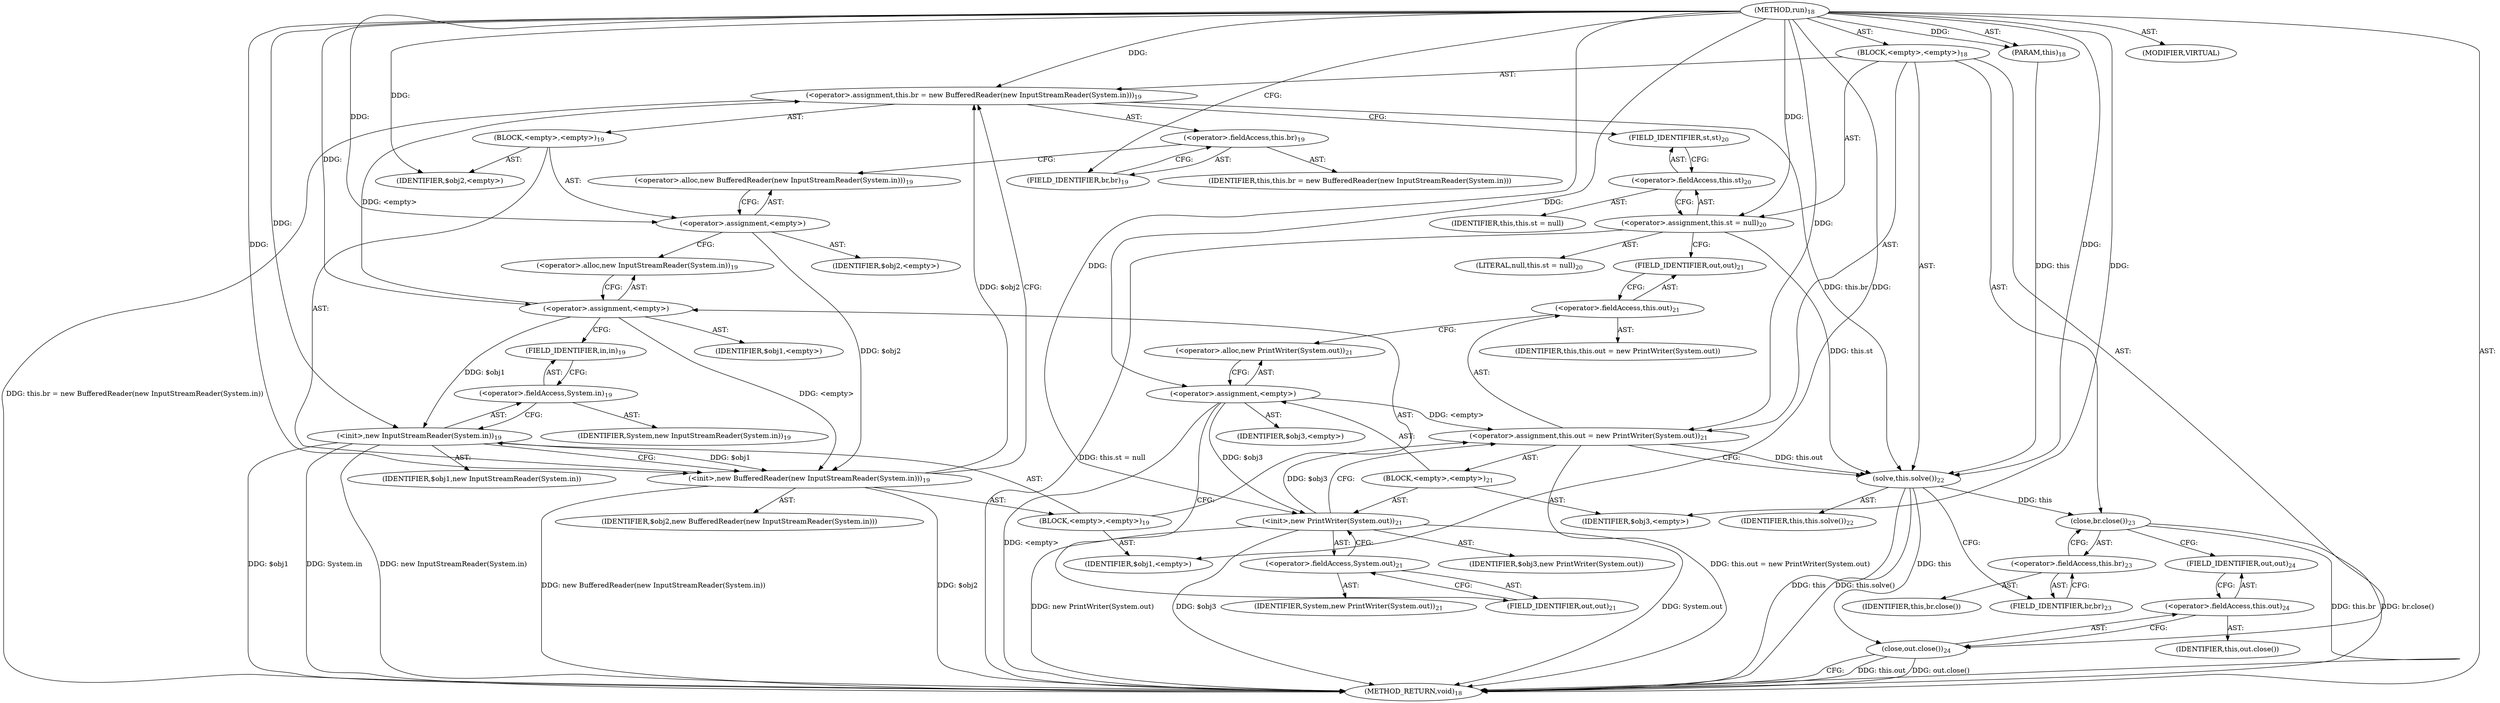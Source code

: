 digraph "run" {  
"48" [label = <(METHOD,run)<SUB>18</SUB>> ]
"4" [label = <(PARAM,this)<SUB>18</SUB>> ]
"49" [label = <(BLOCK,&lt;empty&gt;,&lt;empty&gt;)<SUB>18</SUB>> ]
"50" [label = <(&lt;operator&gt;.assignment,this.br = new BufferedReader(new InputStreamReader(System.in)))<SUB>19</SUB>> ]
"51" [label = <(&lt;operator&gt;.fieldAccess,this.br)<SUB>19</SUB>> ]
"52" [label = <(IDENTIFIER,this,this.br = new BufferedReader(new InputStreamReader(System.in)))> ]
"53" [label = <(FIELD_IDENTIFIER,br,br)<SUB>19</SUB>> ]
"54" [label = <(BLOCK,&lt;empty&gt;,&lt;empty&gt;)<SUB>19</SUB>> ]
"55" [label = <(&lt;operator&gt;.assignment,&lt;empty&gt;)> ]
"56" [label = <(IDENTIFIER,$obj2,&lt;empty&gt;)> ]
"57" [label = <(&lt;operator&gt;.alloc,new BufferedReader(new InputStreamReader(System.in)))<SUB>19</SUB>> ]
"58" [label = <(&lt;init&gt;,new BufferedReader(new InputStreamReader(System.in)))<SUB>19</SUB>> ]
"59" [label = <(IDENTIFIER,$obj2,new BufferedReader(new InputStreamReader(System.in)))> ]
"60" [label = <(BLOCK,&lt;empty&gt;,&lt;empty&gt;)<SUB>19</SUB>> ]
"61" [label = <(&lt;operator&gt;.assignment,&lt;empty&gt;)> ]
"62" [label = <(IDENTIFIER,$obj1,&lt;empty&gt;)> ]
"63" [label = <(&lt;operator&gt;.alloc,new InputStreamReader(System.in))<SUB>19</SUB>> ]
"64" [label = <(&lt;init&gt;,new InputStreamReader(System.in))<SUB>19</SUB>> ]
"65" [label = <(IDENTIFIER,$obj1,new InputStreamReader(System.in))> ]
"66" [label = <(&lt;operator&gt;.fieldAccess,System.in)<SUB>19</SUB>> ]
"67" [label = <(IDENTIFIER,System,new InputStreamReader(System.in))<SUB>19</SUB>> ]
"68" [label = <(FIELD_IDENTIFIER,in,in)<SUB>19</SUB>> ]
"69" [label = <(IDENTIFIER,$obj1,&lt;empty&gt;)> ]
"70" [label = <(IDENTIFIER,$obj2,&lt;empty&gt;)> ]
"71" [label = <(&lt;operator&gt;.assignment,this.st = null)<SUB>20</SUB>> ]
"72" [label = <(&lt;operator&gt;.fieldAccess,this.st)<SUB>20</SUB>> ]
"73" [label = <(IDENTIFIER,this,this.st = null)> ]
"74" [label = <(FIELD_IDENTIFIER,st,st)<SUB>20</SUB>> ]
"75" [label = <(LITERAL,null,this.st = null)<SUB>20</SUB>> ]
"76" [label = <(&lt;operator&gt;.assignment,this.out = new PrintWriter(System.out))<SUB>21</SUB>> ]
"77" [label = <(&lt;operator&gt;.fieldAccess,this.out)<SUB>21</SUB>> ]
"78" [label = <(IDENTIFIER,this,this.out = new PrintWriter(System.out))> ]
"79" [label = <(FIELD_IDENTIFIER,out,out)<SUB>21</SUB>> ]
"80" [label = <(BLOCK,&lt;empty&gt;,&lt;empty&gt;)<SUB>21</SUB>> ]
"81" [label = <(&lt;operator&gt;.assignment,&lt;empty&gt;)> ]
"82" [label = <(IDENTIFIER,$obj3,&lt;empty&gt;)> ]
"83" [label = <(&lt;operator&gt;.alloc,new PrintWriter(System.out))<SUB>21</SUB>> ]
"84" [label = <(&lt;init&gt;,new PrintWriter(System.out))<SUB>21</SUB>> ]
"85" [label = <(IDENTIFIER,$obj3,new PrintWriter(System.out))> ]
"86" [label = <(&lt;operator&gt;.fieldAccess,System.out)<SUB>21</SUB>> ]
"87" [label = <(IDENTIFIER,System,new PrintWriter(System.out))<SUB>21</SUB>> ]
"88" [label = <(FIELD_IDENTIFIER,out,out)<SUB>21</SUB>> ]
"89" [label = <(IDENTIFIER,$obj3,&lt;empty&gt;)> ]
"90" [label = <(solve,this.solve())<SUB>22</SUB>> ]
"3" [label = <(IDENTIFIER,this,this.solve())<SUB>22</SUB>> ]
"91" [label = <(close,br.close())<SUB>23</SUB>> ]
"92" [label = <(&lt;operator&gt;.fieldAccess,this.br)<SUB>23</SUB>> ]
"93" [label = <(IDENTIFIER,this,br.close())> ]
"94" [label = <(FIELD_IDENTIFIER,br,br)<SUB>23</SUB>> ]
"95" [label = <(close,out.close())<SUB>24</SUB>> ]
"96" [label = <(&lt;operator&gt;.fieldAccess,this.out)<SUB>24</SUB>> ]
"97" [label = <(IDENTIFIER,this,out.close())> ]
"98" [label = <(FIELD_IDENTIFIER,out,out)<SUB>24</SUB>> ]
"99" [label = <(MODIFIER,VIRTUAL)> ]
"100" [label = <(METHOD_RETURN,void)<SUB>18</SUB>> ]
  "48" -> "4"  [ label = "AST: "] 
  "48" -> "49"  [ label = "AST: "] 
  "48" -> "99"  [ label = "AST: "] 
  "48" -> "100"  [ label = "AST: "] 
  "49" -> "50"  [ label = "AST: "] 
  "49" -> "71"  [ label = "AST: "] 
  "49" -> "76"  [ label = "AST: "] 
  "49" -> "90"  [ label = "AST: "] 
  "49" -> "91"  [ label = "AST: "] 
  "49" -> "95"  [ label = "AST: "] 
  "50" -> "51"  [ label = "AST: "] 
  "50" -> "54"  [ label = "AST: "] 
  "51" -> "52"  [ label = "AST: "] 
  "51" -> "53"  [ label = "AST: "] 
  "54" -> "55"  [ label = "AST: "] 
  "54" -> "58"  [ label = "AST: "] 
  "54" -> "70"  [ label = "AST: "] 
  "55" -> "56"  [ label = "AST: "] 
  "55" -> "57"  [ label = "AST: "] 
  "58" -> "59"  [ label = "AST: "] 
  "58" -> "60"  [ label = "AST: "] 
  "60" -> "61"  [ label = "AST: "] 
  "60" -> "64"  [ label = "AST: "] 
  "60" -> "69"  [ label = "AST: "] 
  "61" -> "62"  [ label = "AST: "] 
  "61" -> "63"  [ label = "AST: "] 
  "64" -> "65"  [ label = "AST: "] 
  "64" -> "66"  [ label = "AST: "] 
  "66" -> "67"  [ label = "AST: "] 
  "66" -> "68"  [ label = "AST: "] 
  "71" -> "72"  [ label = "AST: "] 
  "71" -> "75"  [ label = "AST: "] 
  "72" -> "73"  [ label = "AST: "] 
  "72" -> "74"  [ label = "AST: "] 
  "76" -> "77"  [ label = "AST: "] 
  "76" -> "80"  [ label = "AST: "] 
  "77" -> "78"  [ label = "AST: "] 
  "77" -> "79"  [ label = "AST: "] 
  "80" -> "81"  [ label = "AST: "] 
  "80" -> "84"  [ label = "AST: "] 
  "80" -> "89"  [ label = "AST: "] 
  "81" -> "82"  [ label = "AST: "] 
  "81" -> "83"  [ label = "AST: "] 
  "84" -> "85"  [ label = "AST: "] 
  "84" -> "86"  [ label = "AST: "] 
  "86" -> "87"  [ label = "AST: "] 
  "86" -> "88"  [ label = "AST: "] 
  "90" -> "3"  [ label = "AST: "] 
  "91" -> "92"  [ label = "AST: "] 
  "92" -> "93"  [ label = "AST: "] 
  "92" -> "94"  [ label = "AST: "] 
  "95" -> "96"  [ label = "AST: "] 
  "96" -> "97"  [ label = "AST: "] 
  "96" -> "98"  [ label = "AST: "] 
  "50" -> "74"  [ label = "CFG: "] 
  "71" -> "79"  [ label = "CFG: "] 
  "76" -> "90"  [ label = "CFG: "] 
  "90" -> "94"  [ label = "CFG: "] 
  "91" -> "98"  [ label = "CFG: "] 
  "95" -> "100"  [ label = "CFG: "] 
  "51" -> "57"  [ label = "CFG: "] 
  "72" -> "71"  [ label = "CFG: "] 
  "77" -> "83"  [ label = "CFG: "] 
  "92" -> "91"  [ label = "CFG: "] 
  "96" -> "95"  [ label = "CFG: "] 
  "53" -> "51"  [ label = "CFG: "] 
  "55" -> "63"  [ label = "CFG: "] 
  "58" -> "50"  [ label = "CFG: "] 
  "74" -> "72"  [ label = "CFG: "] 
  "79" -> "77"  [ label = "CFG: "] 
  "81" -> "88"  [ label = "CFG: "] 
  "84" -> "76"  [ label = "CFG: "] 
  "94" -> "92"  [ label = "CFG: "] 
  "98" -> "96"  [ label = "CFG: "] 
  "57" -> "55"  [ label = "CFG: "] 
  "83" -> "81"  [ label = "CFG: "] 
  "86" -> "84"  [ label = "CFG: "] 
  "61" -> "68"  [ label = "CFG: "] 
  "64" -> "58"  [ label = "CFG: "] 
  "88" -> "86"  [ label = "CFG: "] 
  "63" -> "61"  [ label = "CFG: "] 
  "66" -> "64"  [ label = "CFG: "] 
  "68" -> "66"  [ label = "CFG: "] 
  "48" -> "53"  [ label = "CFG: "] 
  "58" -> "100"  [ label = "DDG: $obj2"] 
  "64" -> "100"  [ label = "DDG: $obj1"] 
  "64" -> "100"  [ label = "DDG: System.in"] 
  "64" -> "100"  [ label = "DDG: new InputStreamReader(System.in)"] 
  "58" -> "100"  [ label = "DDG: new BufferedReader(new InputStreamReader(System.in))"] 
  "50" -> "100"  [ label = "DDG: this.br = new BufferedReader(new InputStreamReader(System.in))"] 
  "71" -> "100"  [ label = "DDG: this.st = null"] 
  "81" -> "100"  [ label = "DDG: &lt;empty&gt;"] 
  "84" -> "100"  [ label = "DDG: $obj3"] 
  "84" -> "100"  [ label = "DDG: System.out"] 
  "84" -> "100"  [ label = "DDG: new PrintWriter(System.out)"] 
  "76" -> "100"  [ label = "DDG: this.out = new PrintWriter(System.out)"] 
  "90" -> "100"  [ label = "DDG: this"] 
  "90" -> "100"  [ label = "DDG: this.solve()"] 
  "91" -> "100"  [ label = "DDG: this.br"] 
  "91" -> "100"  [ label = "DDG: br.close()"] 
  "95" -> "100"  [ label = "DDG: this.out"] 
  "95" -> "100"  [ label = "DDG: out.close()"] 
  "48" -> "4"  [ label = "DDG: "] 
  "61" -> "50"  [ label = "DDG: &lt;empty&gt;"] 
  "58" -> "50"  [ label = "DDG: $obj2"] 
  "48" -> "50"  [ label = "DDG: "] 
  "48" -> "71"  [ label = "DDG: "] 
  "81" -> "76"  [ label = "DDG: &lt;empty&gt;"] 
  "84" -> "76"  [ label = "DDG: $obj3"] 
  "48" -> "76"  [ label = "DDG: "] 
  "4" -> "90"  [ label = "DDG: this"] 
  "50" -> "90"  [ label = "DDG: this.br"] 
  "71" -> "90"  [ label = "DDG: this.st"] 
  "76" -> "90"  [ label = "DDG: this.out"] 
  "48" -> "90"  [ label = "DDG: "] 
  "90" -> "91"  [ label = "DDG: this"] 
  "90" -> "95"  [ label = "DDG: this"] 
  "48" -> "55"  [ label = "DDG: "] 
  "48" -> "70"  [ label = "DDG: "] 
  "48" -> "81"  [ label = "DDG: "] 
  "48" -> "89"  [ label = "DDG: "] 
  "55" -> "58"  [ label = "DDG: $obj2"] 
  "48" -> "58"  [ label = "DDG: "] 
  "61" -> "58"  [ label = "DDG: &lt;empty&gt;"] 
  "64" -> "58"  [ label = "DDG: $obj1"] 
  "81" -> "84"  [ label = "DDG: $obj3"] 
  "48" -> "84"  [ label = "DDG: "] 
  "48" -> "61"  [ label = "DDG: "] 
  "48" -> "69"  [ label = "DDG: "] 
  "61" -> "64"  [ label = "DDG: $obj1"] 
  "48" -> "64"  [ label = "DDG: "] 
}
